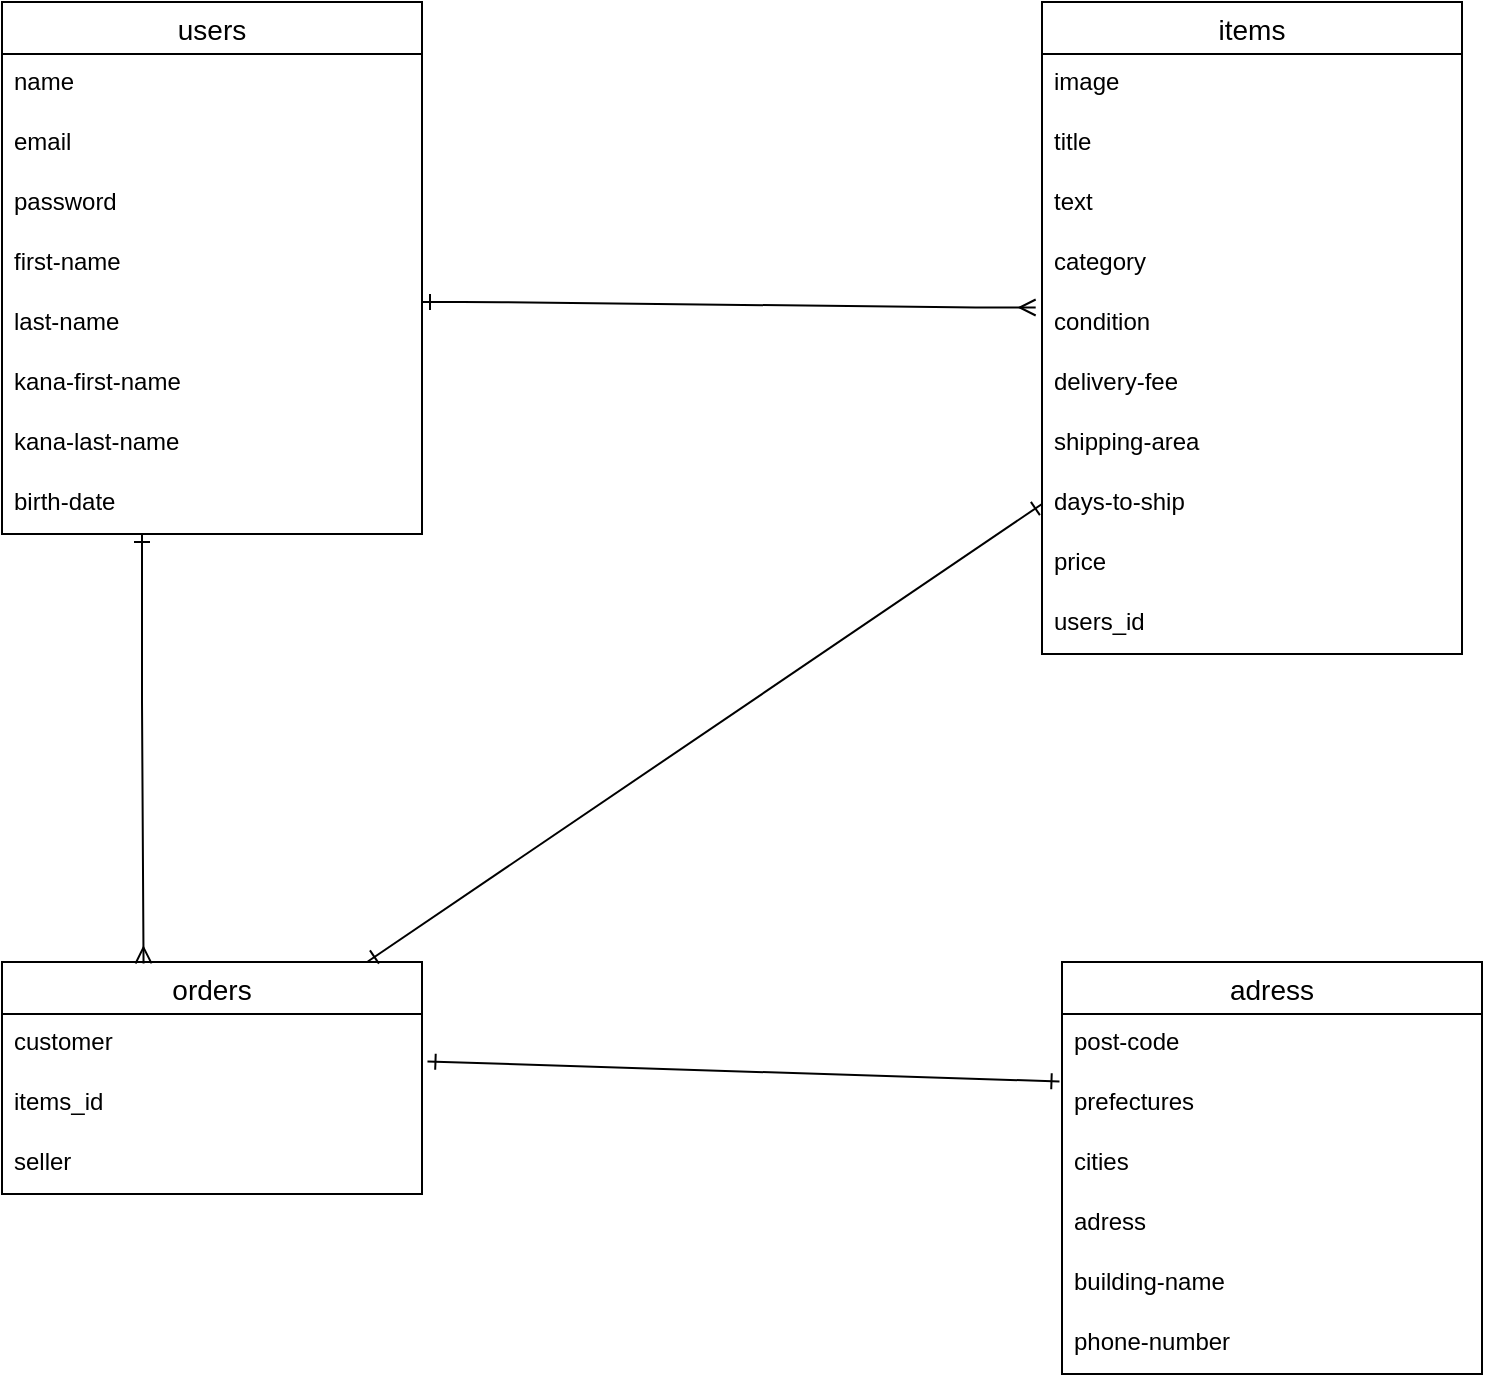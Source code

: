 <mxfile version="13.10.0" type="embed">
    <diagram id="SvqST1LruyDSU0qswwo5" name="ページ1">
        <mxGraphModel dx="483" dy="1393" grid="1" gridSize="10" guides="1" tooltips="1" connect="1" arrows="1" fold="1" page="1" pageScale="1" pageWidth="850" pageHeight="1100" math="0" shadow="0">
            <root>
                <mxCell id="0"/>
                <mxCell id="1" parent="0"/>
                <mxCell id="7" value="users" style="swimlane;fontStyle=0;childLayout=stackLayout;horizontal=1;startSize=26;horizontalStack=0;resizeParent=1;resizeParentMax=0;resizeLast=0;collapsible=1;marginBottom=0;align=center;fontSize=14;" vertex="1" parent="1">
                    <mxGeometry x="70" y="80" width="210" height="266" as="geometry"/>
                </mxCell>
                <mxCell id="8" value="name" style="text;strokeColor=none;fillColor=none;spacingLeft=4;spacingRight=4;overflow=hidden;rotatable=0;points=[[0,0.5],[1,0.5]];portConstraint=eastwest;fontSize=12;" vertex="1" parent="7">
                    <mxGeometry y="26" width="210" height="30" as="geometry"/>
                </mxCell>
                <mxCell id="9" value="email" style="text;strokeColor=none;fillColor=none;spacingLeft=4;spacingRight=4;overflow=hidden;rotatable=0;points=[[0,0.5],[1,0.5]];portConstraint=eastwest;fontSize=12;" vertex="1" parent="7">
                    <mxGeometry y="56" width="210" height="30" as="geometry"/>
                </mxCell>
                <mxCell id="10" value="password" style="text;strokeColor=none;fillColor=none;spacingLeft=4;spacingRight=4;overflow=hidden;rotatable=0;points=[[0,0.5],[1,0.5]];portConstraint=eastwest;fontSize=12;" vertex="1" parent="7">
                    <mxGeometry y="86" width="210" height="30" as="geometry"/>
                </mxCell>
                <mxCell id="23" value="first-name" style="text;strokeColor=none;fillColor=none;spacingLeft=4;spacingRight=4;overflow=hidden;rotatable=0;points=[[0,0.5],[1,0.5]];portConstraint=eastwest;fontSize=12;" vertex="1" parent="7">
                    <mxGeometry y="116" width="210" height="30" as="geometry"/>
                </mxCell>
                <mxCell id="24" value="last-name" style="text;strokeColor=none;fillColor=none;spacingLeft=4;spacingRight=4;overflow=hidden;rotatable=0;points=[[0,0.5],[1,0.5]];portConstraint=eastwest;fontSize=12;" vertex="1" parent="7">
                    <mxGeometry y="146" width="210" height="30" as="geometry"/>
                </mxCell>
                <mxCell id="25" value="kana-first-name" style="text;strokeColor=none;fillColor=none;spacingLeft=4;spacingRight=4;overflow=hidden;rotatable=0;points=[[0,0.5],[1,0.5]];portConstraint=eastwest;fontSize=12;" vertex="1" parent="7">
                    <mxGeometry y="176" width="210" height="30" as="geometry"/>
                </mxCell>
                <mxCell id="26" value="kana-last-name" style="text;strokeColor=none;fillColor=none;spacingLeft=4;spacingRight=4;overflow=hidden;rotatable=0;points=[[0,0.5],[1,0.5]];portConstraint=eastwest;fontSize=12;" vertex="1" parent="7">
                    <mxGeometry y="206" width="210" height="30" as="geometry"/>
                </mxCell>
                <mxCell id="27" value="birth-date" style="text;strokeColor=none;fillColor=none;spacingLeft=4;spacingRight=4;overflow=hidden;rotatable=0;points=[[0,0.5],[1,0.5]];portConstraint=eastwest;fontSize=12;" vertex="1" parent="7">
                    <mxGeometry y="236" width="210" height="30" as="geometry"/>
                </mxCell>
                <mxCell id="11" value="adress" style="swimlane;fontStyle=0;childLayout=stackLayout;horizontal=1;startSize=26;horizontalStack=0;resizeParent=1;resizeParentMax=0;resizeLast=0;collapsible=1;marginBottom=0;align=center;fontSize=14;" vertex="1" parent="1">
                    <mxGeometry x="600" y="560" width="210" height="206" as="geometry"/>
                </mxCell>
                <mxCell id="12" value="post-code" style="text;strokeColor=none;fillColor=none;spacingLeft=4;spacingRight=4;overflow=hidden;rotatable=0;points=[[0,0.5],[1,0.5]];portConstraint=eastwest;fontSize=12;" vertex="1" parent="11">
                    <mxGeometry y="26" width="210" height="30" as="geometry"/>
                </mxCell>
                <mxCell id="13" value="prefectures" style="text;strokeColor=none;fillColor=none;spacingLeft=4;spacingRight=4;overflow=hidden;rotatable=0;points=[[0,0.5],[1,0.5]];portConstraint=eastwest;fontSize=12;" vertex="1" parent="11">
                    <mxGeometry y="56" width="210" height="30" as="geometry"/>
                </mxCell>
                <mxCell id="14" value="cities" style="text;strokeColor=none;fillColor=none;spacingLeft=4;spacingRight=4;overflow=hidden;rotatable=0;points=[[0,0.5],[1,0.5]];portConstraint=eastwest;fontSize=12;" vertex="1" parent="11">
                    <mxGeometry y="86" width="210" height="30" as="geometry"/>
                </mxCell>
                <mxCell id="40" value="adress" style="text;strokeColor=none;fillColor=none;spacingLeft=4;spacingRight=4;overflow=hidden;rotatable=0;points=[[0,0.5],[1,0.5]];portConstraint=eastwest;fontSize=12;" vertex="1" parent="11">
                    <mxGeometry y="116" width="210" height="30" as="geometry"/>
                </mxCell>
                <mxCell id="41" value="building-name" style="text;strokeColor=none;fillColor=none;spacingLeft=4;spacingRight=4;overflow=hidden;rotatable=0;points=[[0,0.5],[1,0.5]];portConstraint=eastwest;fontSize=12;" vertex="1" parent="11">
                    <mxGeometry y="146" width="210" height="30" as="geometry"/>
                </mxCell>
                <mxCell id="42" value="phone-number" style="text;strokeColor=none;fillColor=none;spacingLeft=4;spacingRight=4;overflow=hidden;rotatable=0;points=[[0,0.5],[1,0.5]];portConstraint=eastwest;fontSize=12;" vertex="1" parent="11">
                    <mxGeometry y="176" width="210" height="30" as="geometry"/>
                </mxCell>
                <mxCell id="15" value="orders" style="swimlane;fontStyle=0;childLayout=stackLayout;horizontal=1;startSize=26;horizontalStack=0;resizeParent=1;resizeParentMax=0;resizeLast=0;collapsible=1;marginBottom=0;align=center;fontSize=14;" vertex="1" parent="1">
                    <mxGeometry x="70" y="560" width="210" height="116" as="geometry"/>
                </mxCell>
                <mxCell id="16" value="customer" style="text;strokeColor=none;fillColor=none;spacingLeft=4;spacingRight=4;overflow=hidden;rotatable=0;points=[[0,0.5],[1,0.5]];portConstraint=eastwest;fontSize=12;" vertex="1" parent="15">
                    <mxGeometry y="26" width="210" height="30" as="geometry"/>
                </mxCell>
                <mxCell id="17" value="items_id" style="text;strokeColor=none;fillColor=none;spacingLeft=4;spacingRight=4;overflow=hidden;rotatable=0;points=[[0,0.5],[1,0.5]];portConstraint=eastwest;fontSize=12;" vertex="1" parent="15">
                    <mxGeometry y="56" width="210" height="30" as="geometry"/>
                </mxCell>
                <mxCell id="43" value="seller" style="text;strokeColor=none;fillColor=none;spacingLeft=4;spacingRight=4;overflow=hidden;rotatable=0;points=[[0,0.5],[1,0.5]];portConstraint=eastwest;fontSize=12;" vertex="1" parent="15">
                    <mxGeometry y="86" width="210" height="30" as="geometry"/>
                </mxCell>
                <mxCell id="19" value="items" style="swimlane;fontStyle=0;childLayout=stackLayout;horizontal=1;startSize=26;horizontalStack=0;resizeParent=1;resizeParentMax=0;resizeLast=0;collapsible=1;marginBottom=0;align=center;fontSize=14;" vertex="1" parent="1">
                    <mxGeometry x="590" y="80" width="210" height="326" as="geometry"/>
                </mxCell>
                <mxCell id="20" value="image" style="text;strokeColor=none;fillColor=none;spacingLeft=4;spacingRight=4;overflow=hidden;rotatable=0;points=[[0,0.5],[1,0.5]];portConstraint=eastwest;fontSize=12;" vertex="1" parent="19">
                    <mxGeometry y="26" width="210" height="30" as="geometry"/>
                </mxCell>
                <mxCell id="21" value="title" style="text;strokeColor=none;fillColor=none;spacingLeft=4;spacingRight=4;overflow=hidden;rotatable=0;points=[[0,0.5],[1,0.5]];portConstraint=eastwest;fontSize=12;" vertex="1" parent="19">
                    <mxGeometry y="56" width="210" height="30" as="geometry"/>
                </mxCell>
                <mxCell id="22" value="text" style="text;strokeColor=none;fillColor=none;spacingLeft=4;spacingRight=4;overflow=hidden;rotatable=0;points=[[0,0.5],[1,0.5]];portConstraint=eastwest;fontSize=12;" vertex="1" parent="19">
                    <mxGeometry y="86" width="210" height="30" as="geometry"/>
                </mxCell>
                <mxCell id="28" value="category" style="text;strokeColor=none;fillColor=none;spacingLeft=4;spacingRight=4;overflow=hidden;rotatable=0;points=[[0,0.5],[1,0.5]];portConstraint=eastwest;fontSize=12;" vertex="1" parent="19">
                    <mxGeometry y="116" width="210" height="30" as="geometry"/>
                </mxCell>
                <mxCell id="29" value="condition" style="text;strokeColor=none;fillColor=none;spacingLeft=4;spacingRight=4;overflow=hidden;rotatable=0;points=[[0,0.5],[1,0.5]];portConstraint=eastwest;fontSize=12;" vertex="1" parent="19">
                    <mxGeometry y="146" width="210" height="30" as="geometry"/>
                </mxCell>
                <mxCell id="30" value="delivery-fee" style="text;strokeColor=none;fillColor=none;spacingLeft=4;spacingRight=4;overflow=hidden;rotatable=0;points=[[0,0.5],[1,0.5]];portConstraint=eastwest;fontSize=12;" vertex="1" parent="19">
                    <mxGeometry y="176" width="210" height="30" as="geometry"/>
                </mxCell>
                <mxCell id="31" value="shipping-area" style="text;strokeColor=none;fillColor=none;spacingLeft=4;spacingRight=4;overflow=hidden;rotatable=0;points=[[0,0.5],[1,0.5]];portConstraint=eastwest;fontSize=12;" vertex="1" parent="19">
                    <mxGeometry y="206" width="210" height="30" as="geometry"/>
                </mxCell>
                <mxCell id="32" value="days-to-ship" style="text;strokeColor=none;fillColor=none;spacingLeft=4;spacingRight=4;overflow=hidden;rotatable=0;points=[[0,0.5],[1,0.5]];portConstraint=eastwest;fontSize=12;" vertex="1" parent="19">
                    <mxGeometry y="236" width="210" height="30" as="geometry"/>
                </mxCell>
                <mxCell id="33" value="price" style="text;strokeColor=none;fillColor=none;spacingLeft=4;spacingRight=4;overflow=hidden;rotatable=0;points=[[0,0.5],[1,0.5]];portConstraint=eastwest;fontSize=12;" vertex="1" parent="19">
                    <mxGeometry y="266" width="210" height="30" as="geometry"/>
                </mxCell>
                <mxCell id="44" value="users_id" style="text;strokeColor=none;fillColor=none;spacingLeft=4;spacingRight=4;overflow=hidden;rotatable=0;points=[[0,0.5],[1,0.5]];portConstraint=eastwest;fontSize=12;" vertex="1" parent="19">
                    <mxGeometry y="296" width="210" height="30" as="geometry"/>
                </mxCell>
                <mxCell id="45" value="" style="edgeStyle=entityRelationEdgeStyle;fontSize=12;html=1;endArrow=ERmany;startArrow=ERone;entryX=-0.015;entryY=0.225;entryDx=0;entryDy=0;entryPerimeter=0;endFill=0;startFill=0;" edge="1" parent="1" target="29">
                    <mxGeometry width="100" height="100" relative="1" as="geometry">
                        <mxPoint x="280" y="230" as="sourcePoint"/>
                        <mxPoint x="580" y="230" as="targetPoint"/>
                    </mxGeometry>
                </mxCell>
                <mxCell id="47" value="" style="endArrow=ERmany;html=1;rounded=0;startArrow=ERone;startFill=0;endFill=0;entryX=0.337;entryY=0.006;entryDx=0;entryDy=0;entryPerimeter=0;" edge="1" parent="1" target="15">
                    <mxGeometry relative="1" as="geometry">
                        <mxPoint x="140" y="346" as="sourcePoint"/>
                        <mxPoint x="140" y="550" as="targetPoint"/>
                        <Array as="points">
                            <mxPoint x="140" y="430"/>
                        </Array>
                    </mxGeometry>
                </mxCell>
                <mxCell id="48" value="" style="endArrow=ERone;html=1;rounded=0;startArrow=ERone;startFill=0;endFill=0;entryX=0.871;entryY=-0.002;entryDx=0;entryDy=0;entryPerimeter=0;exitX=0;exitY=0.5;exitDx=0;exitDy=0;" edge="1" parent="1" source="32" target="15">
                    <mxGeometry relative="1" as="geometry">
                        <mxPoint x="150" y="356" as="sourcePoint"/>
                        <mxPoint x="150.77" y="570.696" as="targetPoint"/>
                        <Array as="points"/>
                    </mxGeometry>
                </mxCell>
                <mxCell id="49" value="" style="endArrow=ERone;html=1;rounded=0;startArrow=ERone;startFill=0;endFill=0;entryX=1.013;entryY=0.791;entryDx=0;entryDy=0;entryPerimeter=0;exitX=-0.006;exitY=0.125;exitDx=0;exitDy=0;exitPerimeter=0;" edge="1" parent="1" source="13" target="16">
                    <mxGeometry relative="1" as="geometry">
                        <mxPoint x="600" y="341" as="sourcePoint"/>
                        <mxPoint x="262.91" y="569.768" as="targetPoint"/>
                        <Array as="points"/>
                    </mxGeometry>
                </mxCell>
            </root>
        </mxGraphModel>
    </diagram>
</mxfile>